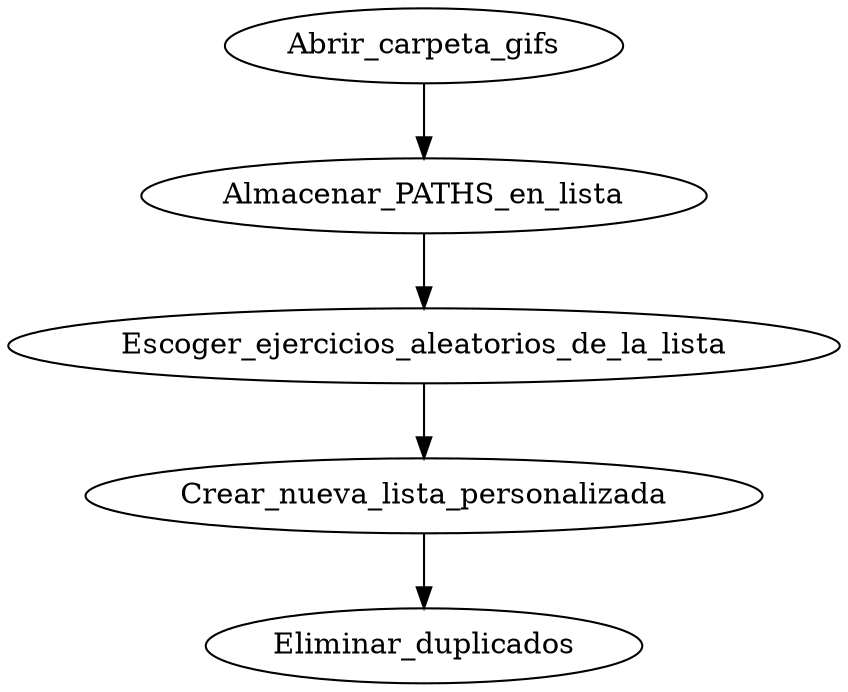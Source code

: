 digraph get_files{
    Abrir_carpeta_gifs -> Almacenar_PATHS_en_lista
    Almacenar_PATHS_en_lista -> Escoger_ejercicios_aleatorios_de_la_lista
    Escoger_ejercicios_aleatorios_de_la_lista -> Crear_nueva_lista_personalizada
    Crear_nueva_lista_personalizada -> Eliminar_duplicados 
    


}